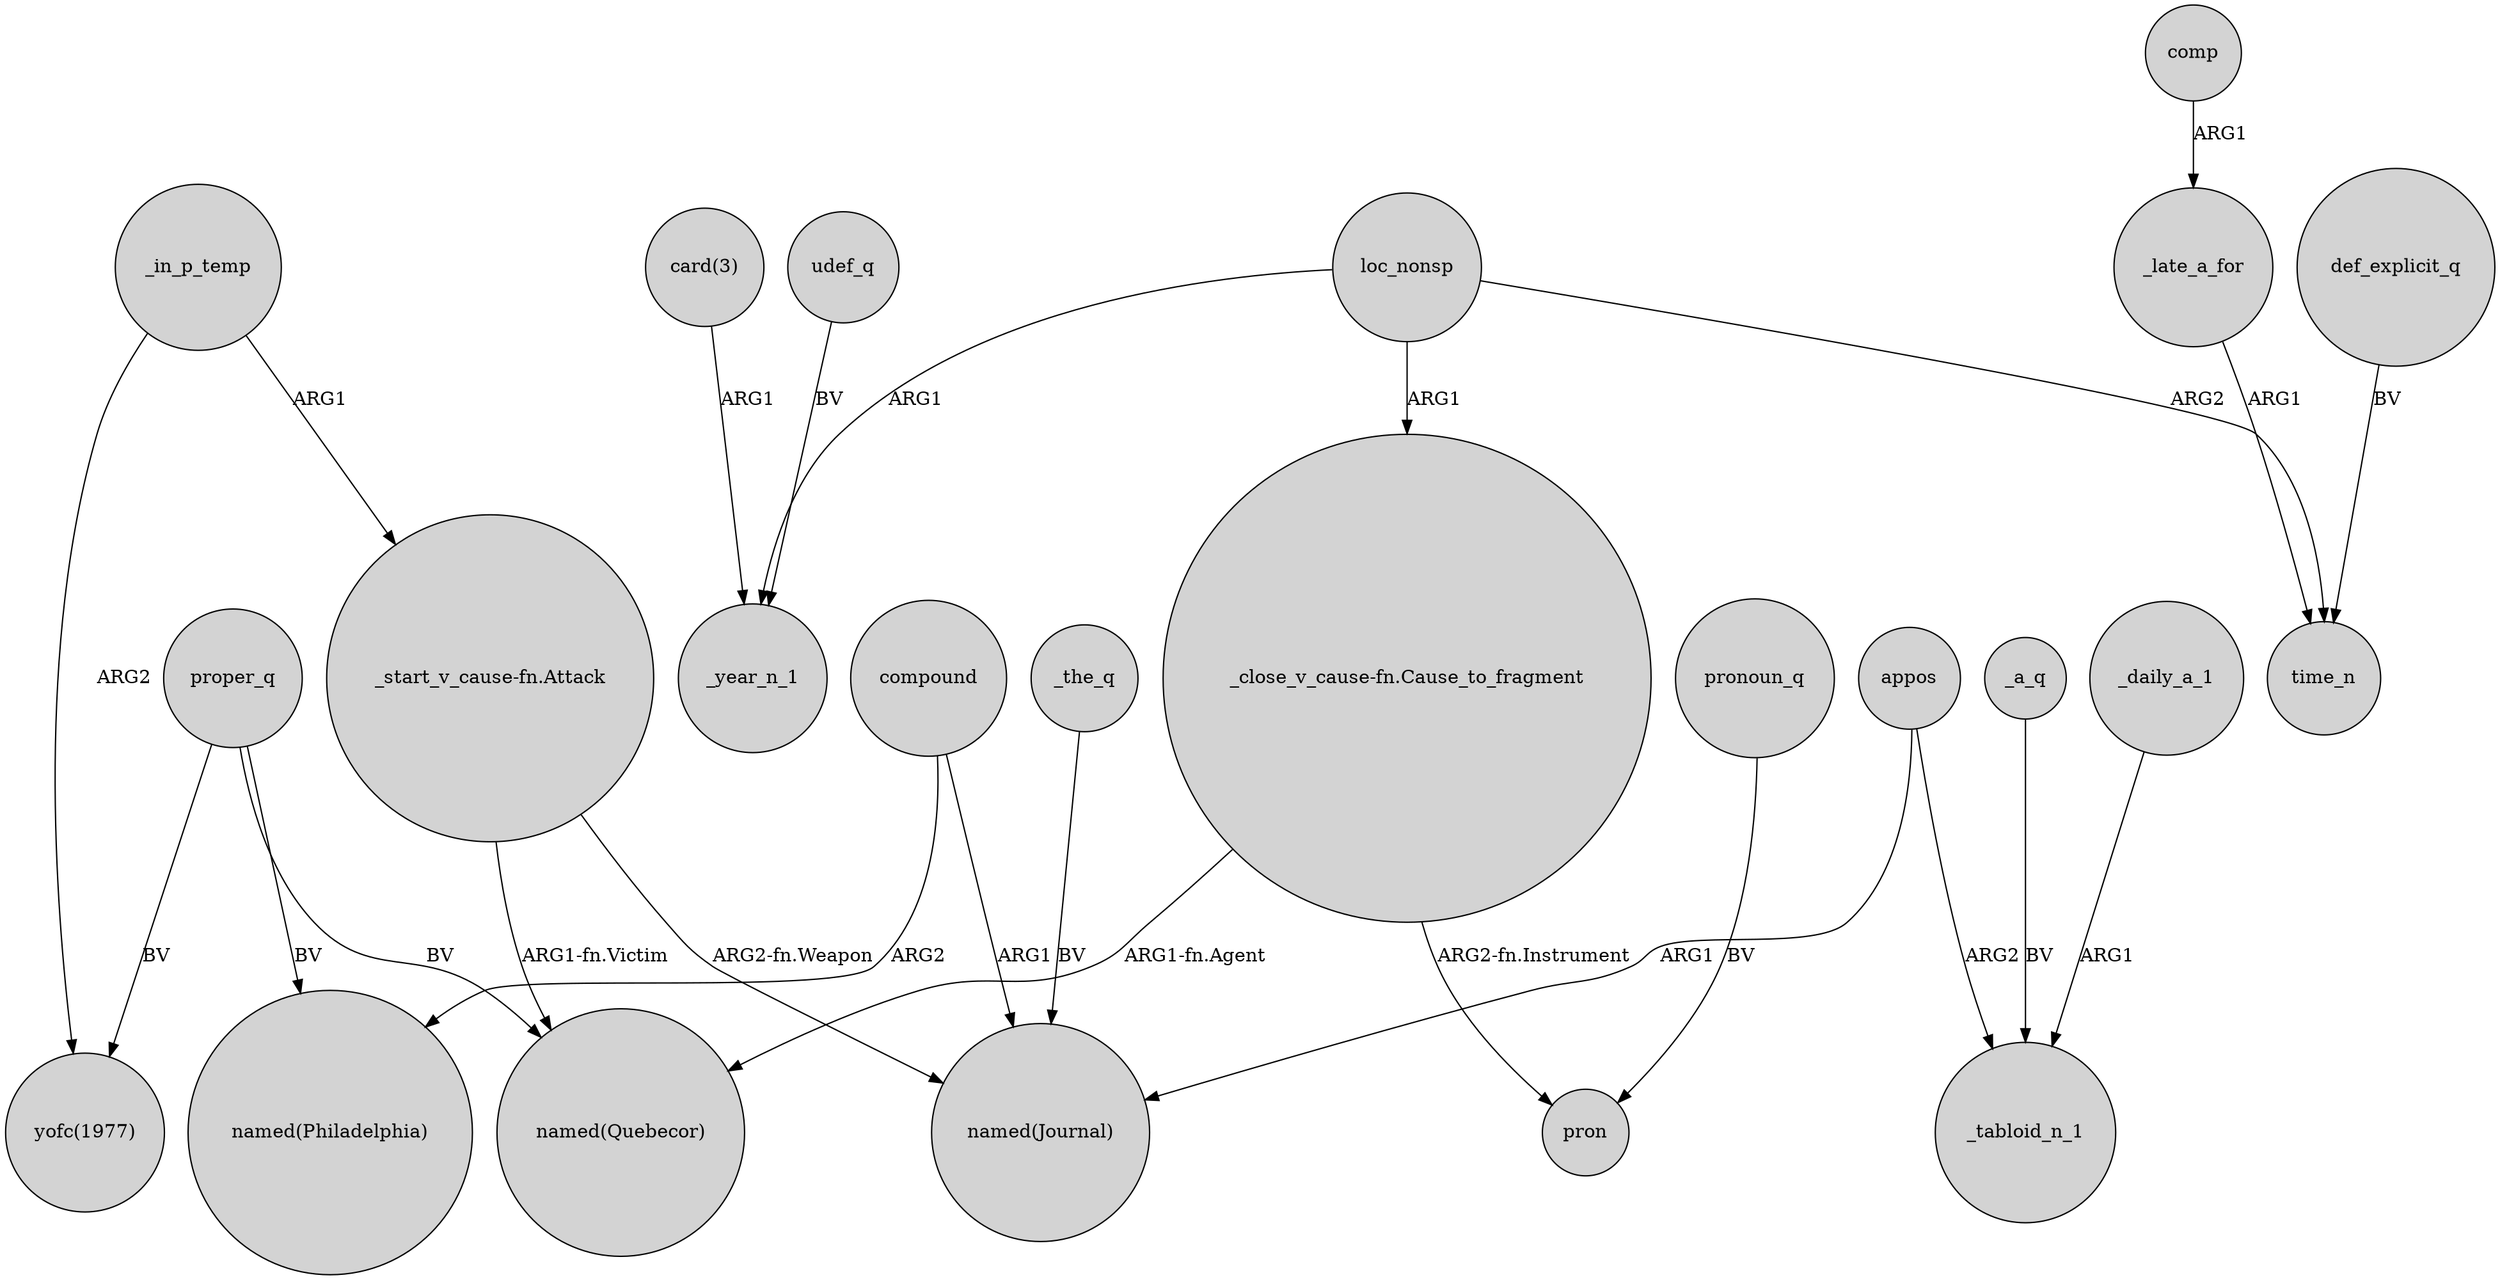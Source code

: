 digraph {
	node [shape=circle style=filled]
	"_close_v_cause-fn.Cause_to_fragment" -> pron [label="ARG2-fn.Instrument"]
	compound -> "named(Philadelphia)" [label=ARG2]
	loc_nonsp -> _year_n_1 [label=ARG1]
	proper_q -> "named(Philadelphia)" [label=BV]
	compound -> "named(Journal)" [label=ARG1]
	"_start_v_cause-fn.Attack" -> "named(Journal)" [label="ARG2-fn.Weapon"]
	"card(3)" -> _year_n_1 [label=ARG1]
	pronoun_q -> pron [label=BV]
	loc_nonsp -> "_close_v_cause-fn.Cause_to_fragment" [label=ARG1]
	_a_q -> _tabloid_n_1 [label=BV]
	_late_a_for -> time_n [label=ARG1]
	comp -> _late_a_for [label=ARG1]
	_in_p_temp -> "_start_v_cause-fn.Attack" [label=ARG1]
	proper_q -> "yofc(1977)" [label=BV]
	appos -> _tabloid_n_1 [label=ARG2]
	"_start_v_cause-fn.Attack" -> "named(Quebecor)" [label="ARG1-fn.Victim"]
	"_close_v_cause-fn.Cause_to_fragment" -> "named(Quebecor)" [label="ARG1-fn.Agent"]
	_in_p_temp -> "yofc(1977)" [label=ARG2]
	_daily_a_1 -> _tabloid_n_1 [label=ARG1]
	def_explicit_q -> time_n [label=BV]
	appos -> "named(Journal)" [label=ARG1]
	udef_q -> _year_n_1 [label=BV]
	loc_nonsp -> time_n [label=ARG2]
	_the_q -> "named(Journal)" [label=BV]
	proper_q -> "named(Quebecor)" [label=BV]
}
